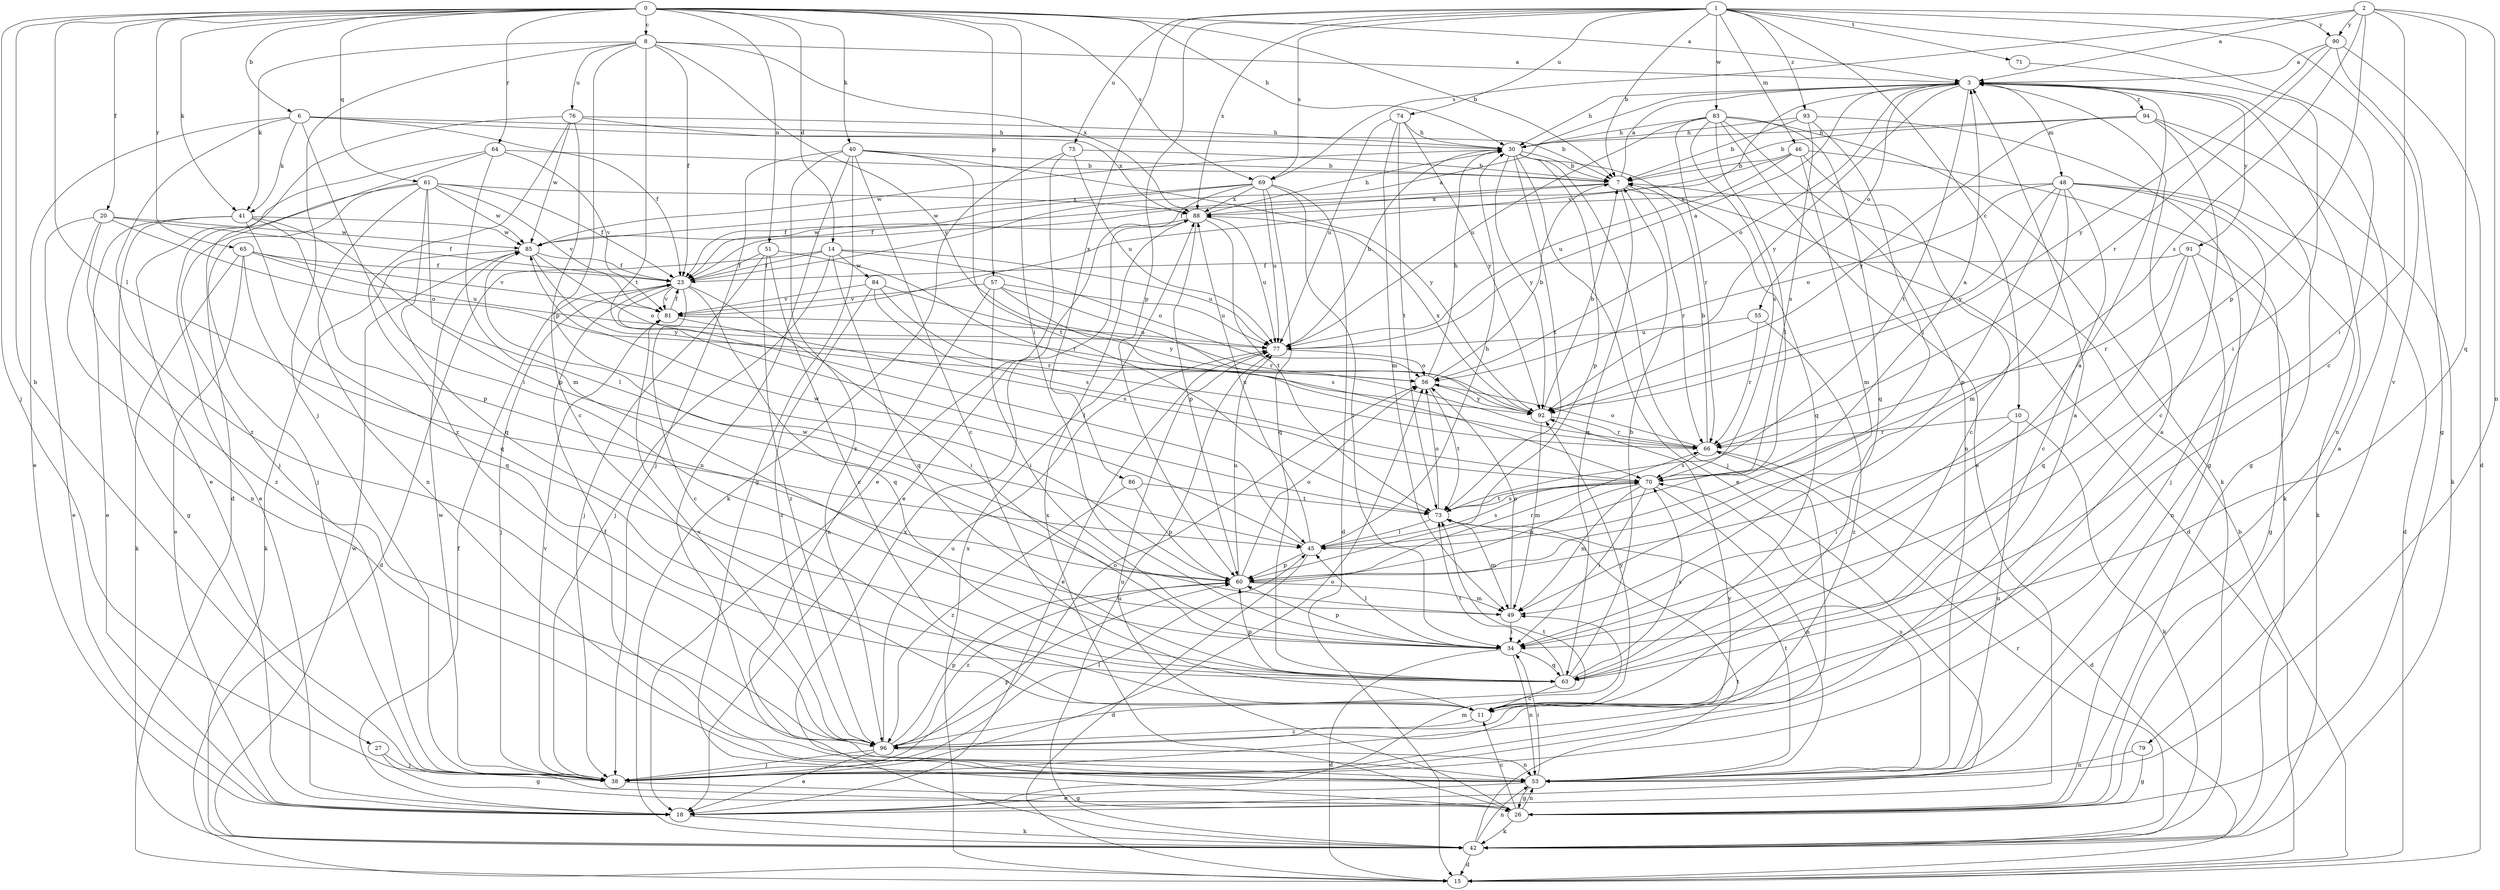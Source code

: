 strict digraph  {
0;
1;
2;
3;
6;
7;
8;
10;
11;
14;
15;
18;
20;
23;
26;
27;
30;
34;
38;
40;
41;
42;
45;
46;
48;
49;
51;
53;
55;
56;
57;
60;
61;
63;
64;
65;
66;
69;
70;
71;
73;
74;
75;
76;
77;
79;
81;
83;
84;
85;
86;
88;
90;
91;
92;
93;
94;
96;
0 -> 3  [label=a];
0 -> 6  [label=b];
0 -> 7  [label=b];
0 -> 8  [label=c];
0 -> 14  [label=d];
0 -> 20  [label=f];
0 -> 27  [label=h];
0 -> 30  [label=h];
0 -> 34  [label=i];
0 -> 38  [label=j];
0 -> 40  [label=k];
0 -> 41  [label=k];
0 -> 45  [label=l];
0 -> 51  [label=n];
0 -> 57  [label=p];
0 -> 61  [label=q];
0 -> 64  [label=r];
0 -> 65  [label=r];
0 -> 69  [label=s];
1 -> 7  [label=b];
1 -> 10  [label=c];
1 -> 11  [label=c];
1 -> 46  [label=m];
1 -> 60  [label=p];
1 -> 69  [label=s];
1 -> 71  [label=t];
1 -> 74  [label=u];
1 -> 75  [label=u];
1 -> 79  [label=v];
1 -> 83  [label=w];
1 -> 86  [label=x];
1 -> 88  [label=x];
1 -> 90  [label=y];
1 -> 93  [label=z];
2 -> 3  [label=a];
2 -> 34  [label=i];
2 -> 53  [label=n];
2 -> 60  [label=p];
2 -> 63  [label=q];
2 -> 69  [label=s];
2 -> 70  [label=s];
2 -> 90  [label=y];
3 -> 30  [label=h];
3 -> 48  [label=m];
3 -> 53  [label=n];
3 -> 55  [label=o];
3 -> 56  [label=o];
3 -> 73  [label=t];
3 -> 81  [label=v];
3 -> 91  [label=y];
3 -> 92  [label=y];
3 -> 94  [label=z];
6 -> 7  [label=b];
6 -> 18  [label=e];
6 -> 23  [label=f];
6 -> 30  [label=h];
6 -> 34  [label=i];
6 -> 41  [label=k];
6 -> 96  [label=z];
7 -> 3  [label=a];
7 -> 15  [label=d];
7 -> 23  [label=f];
7 -> 63  [label=q];
7 -> 66  [label=r];
7 -> 88  [label=x];
8 -> 3  [label=a];
8 -> 23  [label=f];
8 -> 38  [label=j];
8 -> 41  [label=k];
8 -> 60  [label=p];
8 -> 73  [label=t];
8 -> 76  [label=u];
8 -> 88  [label=x];
8 -> 92  [label=y];
10 -> 34  [label=i];
10 -> 42  [label=k];
10 -> 53  [label=n];
10 -> 66  [label=r];
11 -> 92  [label=y];
11 -> 96  [label=z];
14 -> 15  [label=d];
14 -> 23  [label=f];
14 -> 38  [label=j];
14 -> 56  [label=o];
14 -> 63  [label=q];
14 -> 77  [label=u];
14 -> 84  [label=w];
15 -> 7  [label=b];
15 -> 88  [label=x];
18 -> 23  [label=f];
18 -> 42  [label=k];
18 -> 49  [label=m];
20 -> 18  [label=e];
20 -> 23  [label=f];
20 -> 53  [label=n];
20 -> 56  [label=o];
20 -> 85  [label=w];
20 -> 96  [label=z];
23 -> 3  [label=a];
23 -> 11  [label=c];
23 -> 34  [label=i];
23 -> 38  [label=j];
23 -> 45  [label=l];
23 -> 63  [label=q];
23 -> 81  [label=v];
26 -> 3  [label=a];
26 -> 11  [label=c];
26 -> 42  [label=k];
26 -> 53  [label=n];
26 -> 77  [label=u];
26 -> 88  [label=x];
27 -> 26  [label=g];
27 -> 38  [label=j];
30 -> 7  [label=b];
30 -> 18  [label=e];
30 -> 38  [label=j];
30 -> 60  [label=p];
30 -> 63  [label=q];
30 -> 73  [label=t];
30 -> 85  [label=w];
30 -> 92  [label=y];
34 -> 3  [label=a];
34 -> 15  [label=d];
34 -> 45  [label=l];
34 -> 53  [label=n];
34 -> 60  [label=p];
34 -> 63  [label=q];
38 -> 3  [label=a];
38 -> 26  [label=g];
38 -> 45  [label=l];
38 -> 56  [label=o];
38 -> 60  [label=p];
38 -> 81  [label=v];
38 -> 85  [label=w];
38 -> 92  [label=y];
40 -> 7  [label=b];
40 -> 11  [label=c];
40 -> 26  [label=g];
40 -> 38  [label=j];
40 -> 53  [label=n];
40 -> 73  [label=t];
40 -> 92  [label=y];
40 -> 96  [label=z];
41 -> 18  [label=e];
41 -> 26  [label=g];
41 -> 45  [label=l];
41 -> 60  [label=p];
41 -> 63  [label=q];
41 -> 85  [label=w];
42 -> 15  [label=d];
42 -> 53  [label=n];
42 -> 66  [label=r];
42 -> 73  [label=t];
42 -> 77  [label=u];
42 -> 85  [label=w];
42 -> 88  [label=x];
45 -> 15  [label=d];
45 -> 30  [label=h];
45 -> 60  [label=p];
45 -> 70  [label=s];
45 -> 85  [label=w];
45 -> 88  [label=x];
46 -> 7  [label=b];
46 -> 11  [label=c];
46 -> 23  [label=f];
46 -> 42  [label=k];
46 -> 49  [label=m];
46 -> 77  [label=u];
48 -> 11  [label=c];
48 -> 15  [label=d];
48 -> 38  [label=j];
48 -> 42  [label=k];
48 -> 49  [label=m];
48 -> 56  [label=o];
48 -> 60  [label=p];
48 -> 88  [label=x];
48 -> 92  [label=y];
49 -> 34  [label=i];
49 -> 56  [label=o];
49 -> 85  [label=w];
51 -> 11  [label=c];
51 -> 23  [label=f];
51 -> 38  [label=j];
51 -> 66  [label=r];
51 -> 96  [label=z];
53 -> 18  [label=e];
53 -> 23  [label=f];
53 -> 26  [label=g];
53 -> 34  [label=i];
53 -> 70  [label=s];
53 -> 73  [label=t];
55 -> 66  [label=r];
55 -> 77  [label=u];
55 -> 96  [label=z];
56 -> 7  [label=b];
56 -> 30  [label=h];
56 -> 73  [label=t];
56 -> 92  [label=y];
57 -> 34  [label=i];
57 -> 53  [label=n];
57 -> 66  [label=r];
57 -> 70  [label=s];
57 -> 77  [label=u];
57 -> 81  [label=v];
60 -> 49  [label=m];
60 -> 56  [label=o];
60 -> 66  [label=r];
60 -> 77  [label=u];
60 -> 96  [label=z];
61 -> 18  [label=e];
61 -> 23  [label=f];
61 -> 38  [label=j];
61 -> 53  [label=n];
61 -> 60  [label=p];
61 -> 63  [label=q];
61 -> 81  [label=v];
61 -> 85  [label=w];
61 -> 88  [label=x];
63 -> 7  [label=b];
63 -> 11  [label=c];
63 -> 60  [label=p];
63 -> 70  [label=s];
63 -> 73  [label=t];
64 -> 7  [label=b];
64 -> 18  [label=e];
64 -> 38  [label=j];
64 -> 49  [label=m];
64 -> 81  [label=v];
65 -> 18  [label=e];
65 -> 23  [label=f];
65 -> 42  [label=k];
65 -> 63  [label=q];
65 -> 77  [label=u];
65 -> 81  [label=v];
66 -> 7  [label=b];
66 -> 15  [label=d];
66 -> 56  [label=o];
66 -> 70  [label=s];
69 -> 15  [label=d];
69 -> 18  [label=e];
69 -> 23  [label=f];
69 -> 34  [label=i];
69 -> 63  [label=q];
69 -> 77  [label=u];
69 -> 85  [label=w];
69 -> 88  [label=x];
70 -> 3  [label=a];
70 -> 34  [label=i];
70 -> 49  [label=m];
70 -> 53  [label=n];
70 -> 60  [label=p];
70 -> 73  [label=t];
71 -> 34  [label=i];
73 -> 45  [label=l];
73 -> 49  [label=m];
73 -> 56  [label=o];
73 -> 70  [label=s];
74 -> 30  [label=h];
74 -> 49  [label=m];
74 -> 73  [label=t];
74 -> 77  [label=u];
74 -> 92  [label=y];
75 -> 7  [label=b];
75 -> 18  [label=e];
75 -> 42  [label=k];
75 -> 77  [label=u];
76 -> 11  [label=c];
76 -> 15  [label=d];
76 -> 30  [label=h];
76 -> 85  [label=w];
76 -> 88  [label=x];
76 -> 96  [label=z];
77 -> 3  [label=a];
77 -> 18  [label=e];
77 -> 30  [label=h];
77 -> 56  [label=o];
79 -> 26  [label=g];
79 -> 53  [label=n];
81 -> 23  [label=f];
81 -> 70  [label=s];
81 -> 77  [label=u];
83 -> 18  [label=e];
83 -> 30  [label=h];
83 -> 42  [label=k];
83 -> 45  [label=l];
83 -> 53  [label=n];
83 -> 63  [label=q];
83 -> 66  [label=r];
83 -> 70  [label=s];
83 -> 77  [label=u];
84 -> 66  [label=r];
84 -> 70  [label=s];
84 -> 81  [label=v];
84 -> 92  [label=y];
84 -> 96  [label=z];
85 -> 23  [label=f];
85 -> 42  [label=k];
85 -> 56  [label=o];
85 -> 92  [label=y];
86 -> 60  [label=p];
86 -> 73  [label=t];
86 -> 96  [label=z];
88 -> 30  [label=h];
88 -> 60  [label=p];
88 -> 73  [label=t];
88 -> 77  [label=u];
88 -> 85  [label=w];
90 -> 3  [label=a];
90 -> 15  [label=d];
90 -> 26  [label=g];
90 -> 66  [label=r];
90 -> 92  [label=y];
91 -> 23  [label=f];
91 -> 26  [label=g];
91 -> 53  [label=n];
91 -> 63  [label=q];
91 -> 66  [label=r];
92 -> 7  [label=b];
92 -> 49  [label=m];
92 -> 66  [label=r];
92 -> 88  [label=x];
93 -> 7  [label=b];
93 -> 26  [label=g];
93 -> 30  [label=h];
93 -> 45  [label=l];
93 -> 70  [label=s];
94 -> 7  [label=b];
94 -> 11  [label=c];
94 -> 26  [label=g];
94 -> 30  [label=h];
94 -> 42  [label=k];
94 -> 92  [label=y];
96 -> 3  [label=a];
96 -> 18  [label=e];
96 -> 38  [label=j];
96 -> 53  [label=n];
96 -> 56  [label=o];
96 -> 60  [label=p];
96 -> 73  [label=t];
96 -> 77  [label=u];
96 -> 81  [label=v];
}
